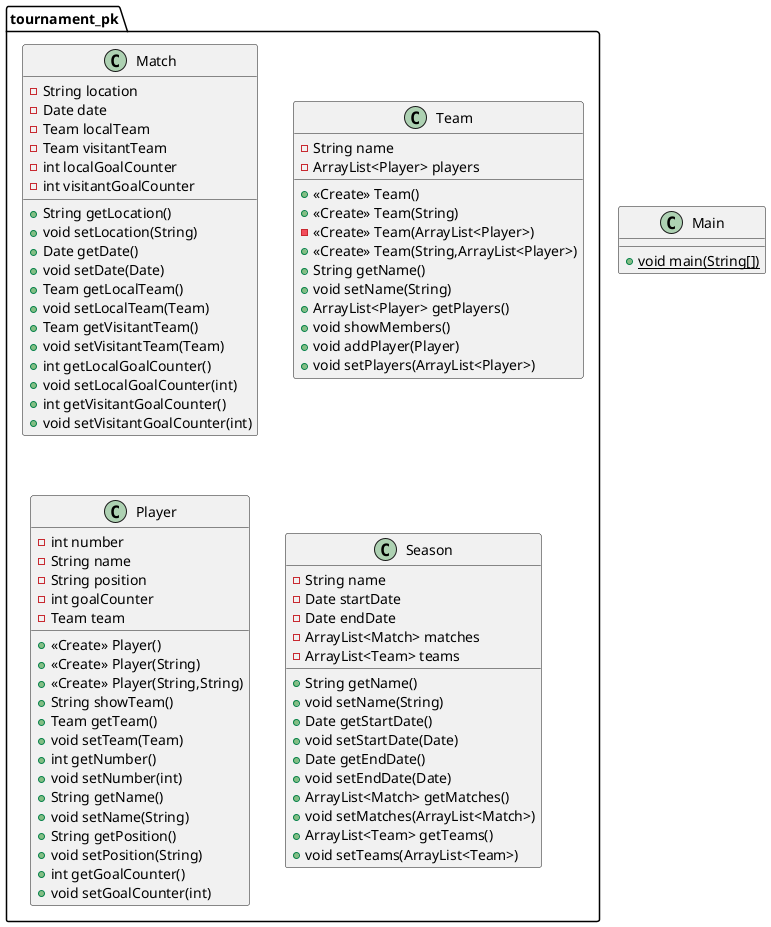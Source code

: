 @startuml
class tournament_pk.Match {
- String location
- Date date
- Team localTeam
- Team visitantTeam
- int localGoalCounter
- int visitantGoalCounter
+ String getLocation()
+ void setLocation(String)
+ Date getDate()
+ void setDate(Date)
+ Team getLocalTeam()
+ void setLocalTeam(Team)
+ Team getVisitantTeam()
+ void setVisitantTeam(Team)
+ int getLocalGoalCounter()
+ void setLocalGoalCounter(int)
+ int getVisitantGoalCounter()
+ void setVisitantGoalCounter(int)
}
class tournament_pk.Team {
- String name
- ArrayList<Player> players
+ <<Create>> Team()
+ <<Create>> Team(String)
- <<Create>> Team(ArrayList<Player>)
+ <<Create>> Team(String,ArrayList<Player>)
+ String getName()
+ void setName(String)
+ ArrayList<Player> getPlayers()
+ void showMembers()
+ void addPlayer(Player)
+ void setPlayers(ArrayList<Player>)
}
class Main {
+ {static} void main(String[])
}
class tournament_pk.Player {
- int number
- String name
- String position
- int goalCounter
- Team team
+ <<Create>> Player()
+ <<Create>> Player(String)
+ <<Create>> Player(String,String)
+ String showTeam()
+ Team getTeam()
+ void setTeam(Team)
+ int getNumber()
+ void setNumber(int)
+ String getName()
+ void setName(String)
+ String getPosition()
+ void setPosition(String)
+ int getGoalCounter()
+ void setGoalCounter(int)
}
class tournament_pk.Season {
- String name
- Date startDate
- Date endDate
- ArrayList<Match> matches
- ArrayList<Team> teams
+ String getName()
+ void setName(String)
+ Date getStartDate()
+ void setStartDate(Date)
+ Date getEndDate()
+ void setEndDate(Date)
+ ArrayList<Match> getMatches()
+ void setMatches(ArrayList<Match>)
+ ArrayList<Team> getTeams()
+ void setTeams(ArrayList<Team>)
}
@enduml
